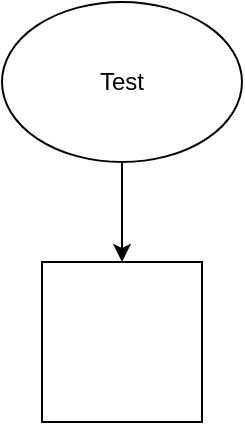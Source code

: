 <mxfile version="16.1.0" type="github"><diagram id="HDFbLZOtMGTnzRWAa3PK" name="Page-1"><mxGraphModel dx="459" dy="744" grid="1" gridSize="10" guides="1" tooltips="1" connect="1" arrows="1" fold="1" page="1" pageScale="1" pageWidth="827" pageHeight="1169" math="0" shadow="0"><root><mxCell id="0"/><mxCell id="1" parent="0"/><mxCell id="UnLP60rpwjc3fFuYJ97K-3" style="edgeStyle=orthogonalEdgeStyle;rounded=0;orthogonalLoop=1;jettySize=auto;html=1;exitX=0.5;exitY=1;exitDx=0;exitDy=0;entryX=0.5;entryY=0;entryDx=0;entryDy=0;" edge="1" parent="1" source="UnLP60rpwjc3fFuYJ97K-1" target="UnLP60rpwjc3fFuYJ97K-2"><mxGeometry relative="1" as="geometry"/></mxCell><mxCell id="UnLP60rpwjc3fFuYJ97K-1" value="Test" style="ellipse;whiteSpace=wrap;html=1;" vertex="1" parent="1"><mxGeometry x="180" y="170" width="120" height="80" as="geometry"/></mxCell><mxCell id="UnLP60rpwjc3fFuYJ97K-2" value="" style="whiteSpace=wrap;html=1;aspect=fixed;" vertex="1" parent="1"><mxGeometry x="200" y="300" width="80" height="80" as="geometry"/></mxCell></root></mxGraphModel></diagram></mxfile>